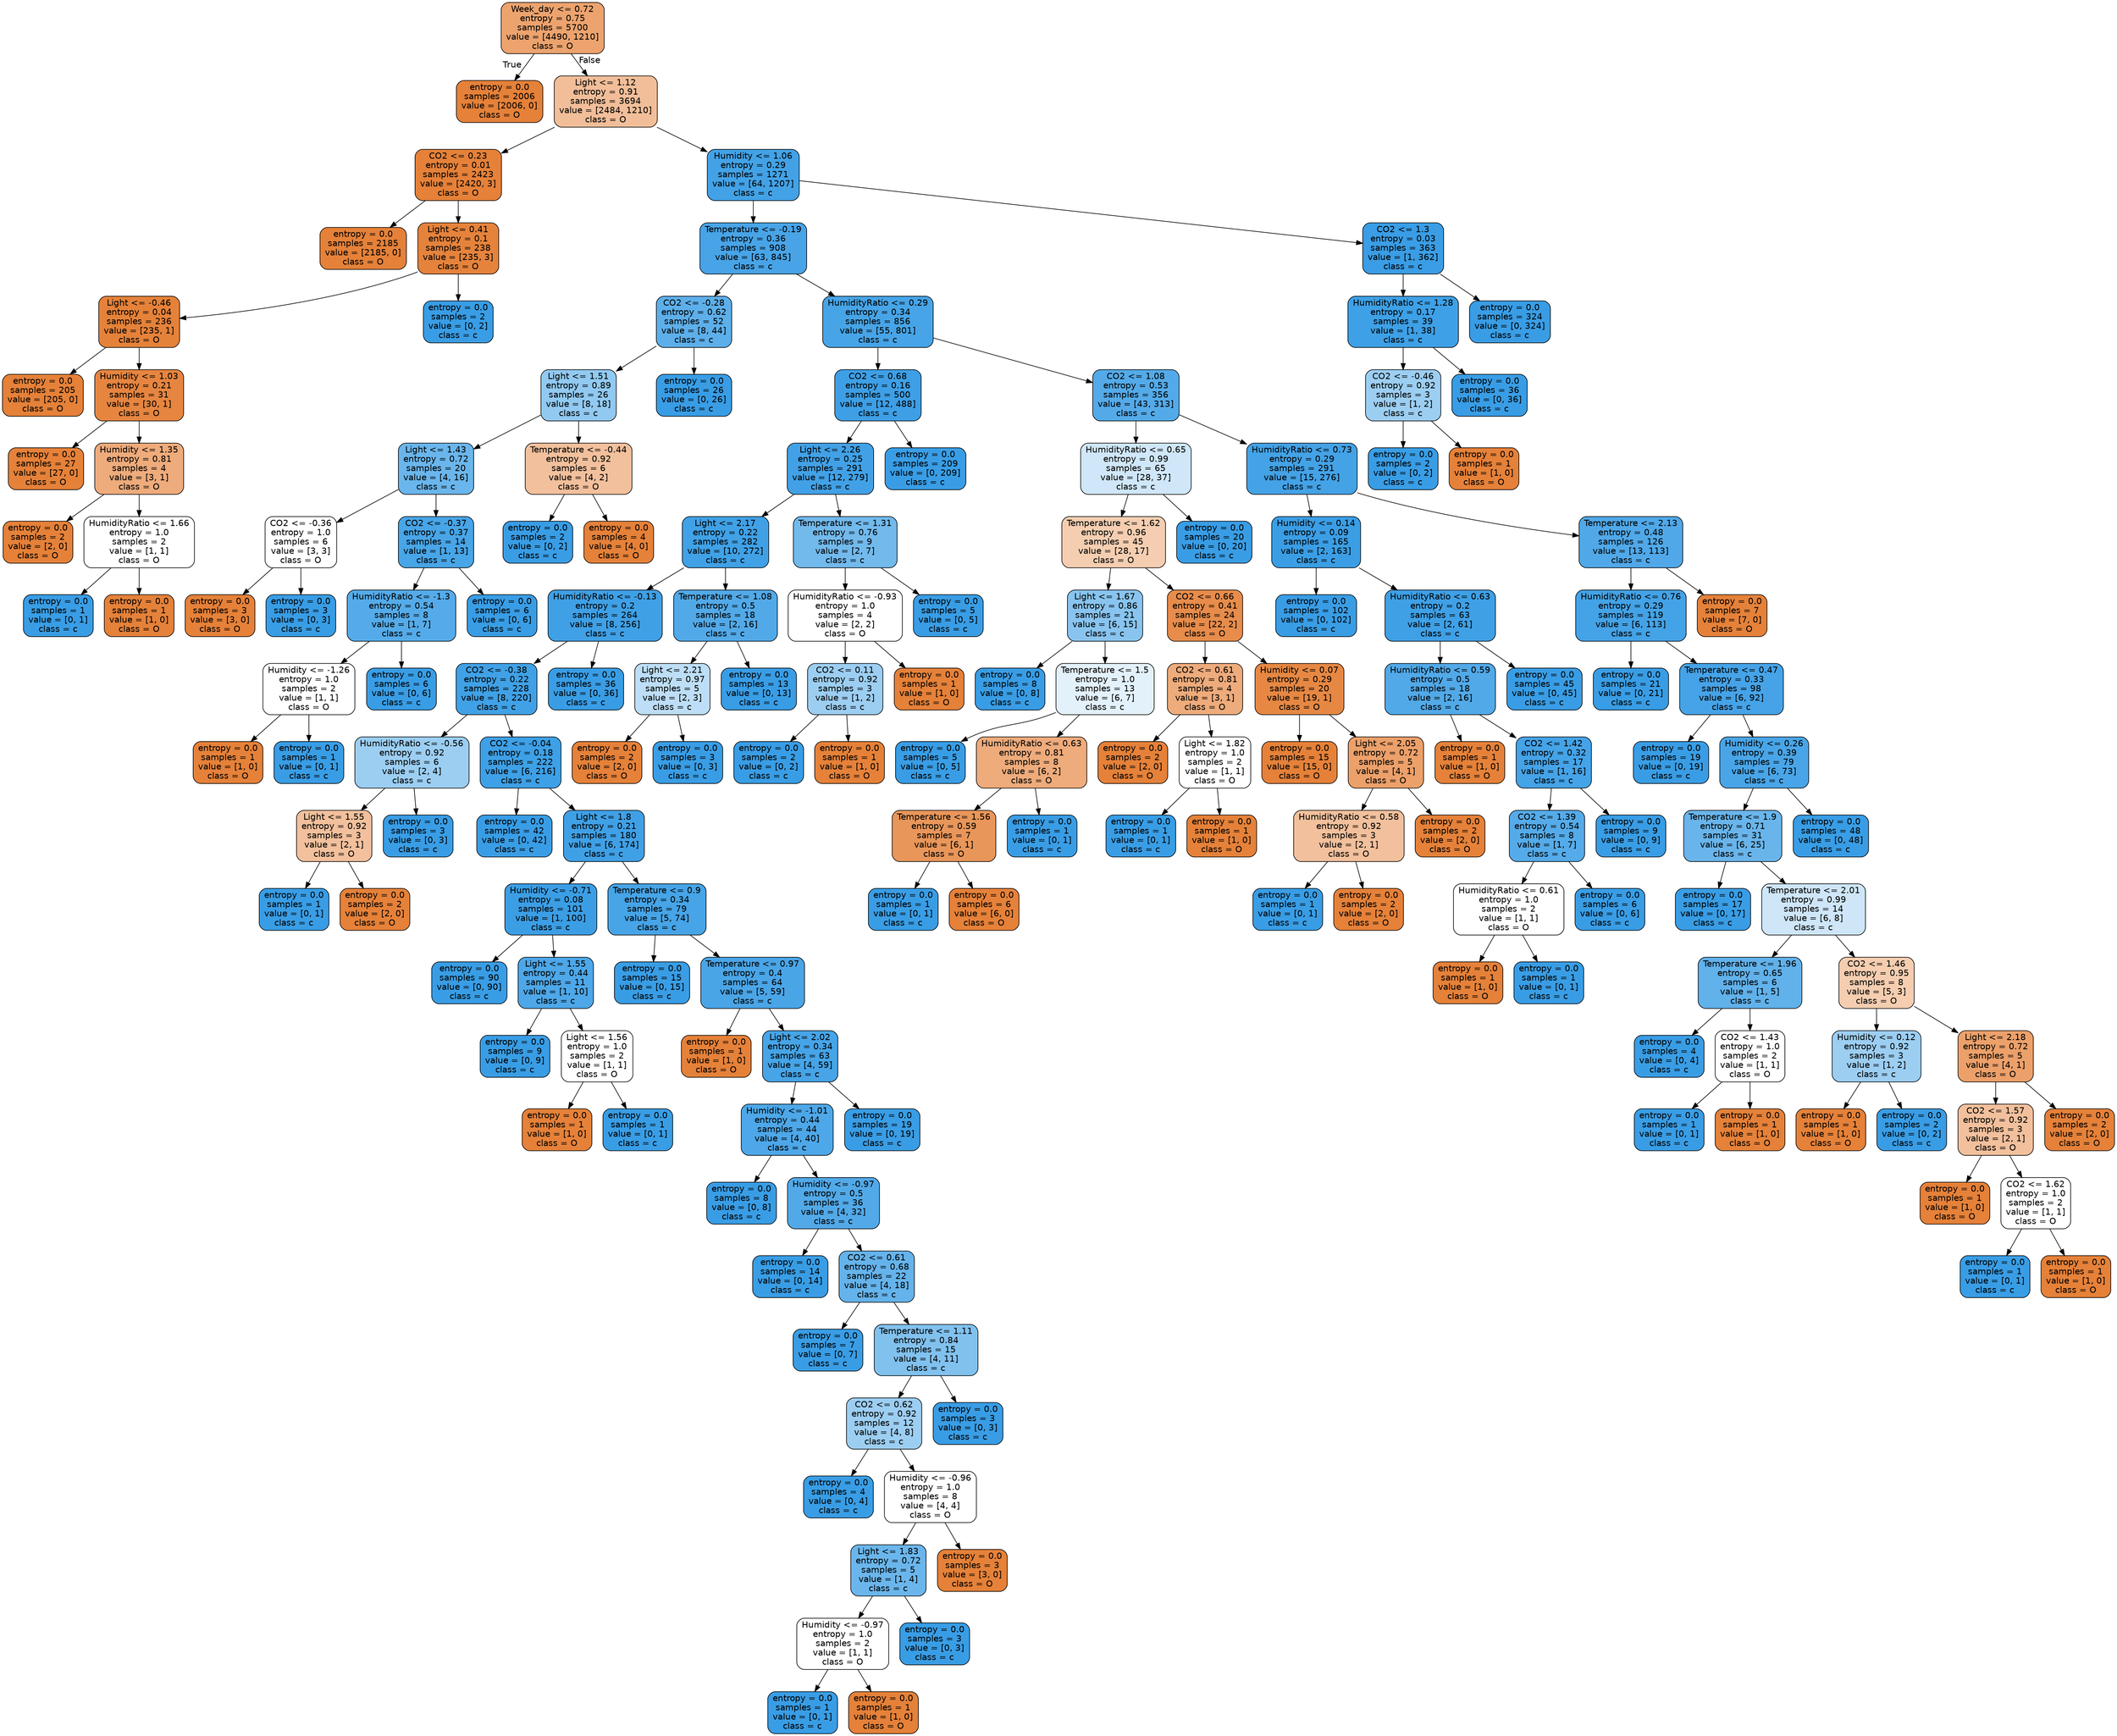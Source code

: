 digraph Tree {
node [shape=box, style="filled, rounded", color="black", fontname=helvetica] ;
edge [fontname=helvetica] ;
0 [label="Week_day <= 0.72\nentropy = 0.75\nsamples = 5700\nvalue = [4490, 1210]\nclass = O", fillcolor="#eca36e"] ;
1 [label="entropy = 0.0\nsamples = 2006\nvalue = [2006, 0]\nclass = O", fillcolor="#e58139"] ;
0 -> 1 [labeldistance=2.5, labelangle=45, headlabel="True"] ;
2 [label="Light <= 1.12\nentropy = 0.91\nsamples = 3694\nvalue = [2484, 1210]\nclass = O", fillcolor="#f2be99"] ;
0 -> 2 [labeldistance=2.5, labelangle=-45, headlabel="False"] ;
3 [label="CO2 <= 0.23\nentropy = 0.01\nsamples = 2423\nvalue = [2420, 3]\nclass = O", fillcolor="#e58139"] ;
2 -> 3 ;
4 [label="entropy = 0.0\nsamples = 2185\nvalue = [2185, 0]\nclass = O", fillcolor="#e58139"] ;
3 -> 4 ;
5 [label="Light <= 0.41\nentropy = 0.1\nsamples = 238\nvalue = [235, 3]\nclass = O", fillcolor="#e5833c"] ;
3 -> 5 ;
6 [label="Light <= -0.46\nentropy = 0.04\nsamples = 236\nvalue = [235, 1]\nclass = O", fillcolor="#e5823a"] ;
5 -> 6 ;
7 [label="entropy = 0.0\nsamples = 205\nvalue = [205, 0]\nclass = O", fillcolor="#e58139"] ;
6 -> 7 ;
8 [label="Humidity <= 1.03\nentropy = 0.21\nsamples = 31\nvalue = [30, 1]\nclass = O", fillcolor="#e68540"] ;
6 -> 8 ;
9 [label="entropy = 0.0\nsamples = 27\nvalue = [27, 0]\nclass = O", fillcolor="#e58139"] ;
8 -> 9 ;
10 [label="Humidity <= 1.35\nentropy = 0.81\nsamples = 4\nvalue = [3, 1]\nclass = O", fillcolor="#eeab7b"] ;
8 -> 10 ;
11 [label="entropy = 0.0\nsamples = 2\nvalue = [2, 0]\nclass = O", fillcolor="#e58139"] ;
10 -> 11 ;
12 [label="HumidityRatio <= 1.66\nentropy = 1.0\nsamples = 2\nvalue = [1, 1]\nclass = O", fillcolor="#ffffff"] ;
10 -> 12 ;
13 [label="entropy = 0.0\nsamples = 1\nvalue = [0, 1]\nclass = c", fillcolor="#399de5"] ;
12 -> 13 ;
14 [label="entropy = 0.0\nsamples = 1\nvalue = [1, 0]\nclass = O", fillcolor="#e58139"] ;
12 -> 14 ;
15 [label="entropy = 0.0\nsamples = 2\nvalue = [0, 2]\nclass = c", fillcolor="#399de5"] ;
5 -> 15 ;
16 [label="Humidity <= 1.06\nentropy = 0.29\nsamples = 1271\nvalue = [64, 1207]\nclass = c", fillcolor="#43a2e6"] ;
2 -> 16 ;
17 [label="Temperature <= -0.19\nentropy = 0.36\nsamples = 908\nvalue = [63, 845]\nclass = c", fillcolor="#48a4e7"] ;
16 -> 17 ;
18 [label="CO2 <= -0.28\nentropy = 0.62\nsamples = 52\nvalue = [8, 44]\nclass = c", fillcolor="#5dafea"] ;
17 -> 18 ;
19 [label="Light <= 1.51\nentropy = 0.89\nsamples = 26\nvalue = [8, 18]\nclass = c", fillcolor="#91c9f1"] ;
18 -> 19 ;
20 [label="Light <= 1.43\nentropy = 0.72\nsamples = 20\nvalue = [4, 16]\nclass = c", fillcolor="#6ab6ec"] ;
19 -> 20 ;
21 [label="CO2 <= -0.36\nentropy = 1.0\nsamples = 6\nvalue = [3, 3]\nclass = O", fillcolor="#ffffff"] ;
20 -> 21 ;
22 [label="entropy = 0.0\nsamples = 3\nvalue = [3, 0]\nclass = O", fillcolor="#e58139"] ;
21 -> 22 ;
23 [label="entropy = 0.0\nsamples = 3\nvalue = [0, 3]\nclass = c", fillcolor="#399de5"] ;
21 -> 23 ;
24 [label="CO2 <= -0.37\nentropy = 0.37\nsamples = 14\nvalue = [1, 13]\nclass = c", fillcolor="#48a5e7"] ;
20 -> 24 ;
25 [label="HumidityRatio <= -1.3\nentropy = 0.54\nsamples = 8\nvalue = [1, 7]\nclass = c", fillcolor="#55abe9"] ;
24 -> 25 ;
26 [label="Humidity <= -1.26\nentropy = 1.0\nsamples = 2\nvalue = [1, 1]\nclass = O", fillcolor="#ffffff"] ;
25 -> 26 ;
27 [label="entropy = 0.0\nsamples = 1\nvalue = [1, 0]\nclass = O", fillcolor="#e58139"] ;
26 -> 27 ;
28 [label="entropy = 0.0\nsamples = 1\nvalue = [0, 1]\nclass = c", fillcolor="#399de5"] ;
26 -> 28 ;
29 [label="entropy = 0.0\nsamples = 6\nvalue = [0, 6]\nclass = c", fillcolor="#399de5"] ;
25 -> 29 ;
30 [label="entropy = 0.0\nsamples = 6\nvalue = [0, 6]\nclass = c", fillcolor="#399de5"] ;
24 -> 30 ;
31 [label="Temperature <= -0.44\nentropy = 0.92\nsamples = 6\nvalue = [4, 2]\nclass = O", fillcolor="#f2c09c"] ;
19 -> 31 ;
32 [label="entropy = 0.0\nsamples = 2\nvalue = [0, 2]\nclass = c", fillcolor="#399de5"] ;
31 -> 32 ;
33 [label="entropy = 0.0\nsamples = 4\nvalue = [4, 0]\nclass = O", fillcolor="#e58139"] ;
31 -> 33 ;
34 [label="entropy = 0.0\nsamples = 26\nvalue = [0, 26]\nclass = c", fillcolor="#399de5"] ;
18 -> 34 ;
35 [label="HumidityRatio <= 0.29\nentropy = 0.34\nsamples = 856\nvalue = [55, 801]\nclass = c", fillcolor="#47a4e7"] ;
17 -> 35 ;
36 [label="CO2 <= 0.68\nentropy = 0.16\nsamples = 500\nvalue = [12, 488]\nclass = c", fillcolor="#3e9fe6"] ;
35 -> 36 ;
37 [label="Light <= 2.26\nentropy = 0.25\nsamples = 291\nvalue = [12, 279]\nclass = c", fillcolor="#42a1e6"] ;
36 -> 37 ;
38 [label="Light <= 2.17\nentropy = 0.22\nsamples = 282\nvalue = [10, 272]\nclass = c", fillcolor="#40a1e6"] ;
37 -> 38 ;
39 [label="HumidityRatio <= -0.13\nentropy = 0.2\nsamples = 264\nvalue = [8, 256]\nclass = c", fillcolor="#3fa0e6"] ;
38 -> 39 ;
40 [label="CO2 <= -0.38\nentropy = 0.22\nsamples = 228\nvalue = [8, 220]\nclass = c", fillcolor="#40a1e6"] ;
39 -> 40 ;
41 [label="HumidityRatio <= -0.56\nentropy = 0.92\nsamples = 6\nvalue = [2, 4]\nclass = c", fillcolor="#9ccef2"] ;
40 -> 41 ;
42 [label="Light <= 1.55\nentropy = 0.92\nsamples = 3\nvalue = [2, 1]\nclass = O", fillcolor="#f2c09c"] ;
41 -> 42 ;
43 [label="entropy = 0.0\nsamples = 1\nvalue = [0, 1]\nclass = c", fillcolor="#399de5"] ;
42 -> 43 ;
44 [label="entropy = 0.0\nsamples = 2\nvalue = [2, 0]\nclass = O", fillcolor="#e58139"] ;
42 -> 44 ;
45 [label="entropy = 0.0\nsamples = 3\nvalue = [0, 3]\nclass = c", fillcolor="#399de5"] ;
41 -> 45 ;
46 [label="CO2 <= -0.04\nentropy = 0.18\nsamples = 222\nvalue = [6, 216]\nclass = c", fillcolor="#3ea0e6"] ;
40 -> 46 ;
47 [label="entropy = 0.0\nsamples = 42\nvalue = [0, 42]\nclass = c", fillcolor="#399de5"] ;
46 -> 47 ;
48 [label="Light <= 1.8\nentropy = 0.21\nsamples = 180\nvalue = [6, 174]\nclass = c", fillcolor="#40a0e6"] ;
46 -> 48 ;
49 [label="Humidity <= -0.71\nentropy = 0.08\nsamples = 101\nvalue = [1, 100]\nclass = c", fillcolor="#3b9ee5"] ;
48 -> 49 ;
50 [label="entropy = 0.0\nsamples = 90\nvalue = [0, 90]\nclass = c", fillcolor="#399de5"] ;
49 -> 50 ;
51 [label="Light <= 1.55\nentropy = 0.44\nsamples = 11\nvalue = [1, 10]\nclass = c", fillcolor="#4da7e8"] ;
49 -> 51 ;
52 [label="entropy = 0.0\nsamples = 9\nvalue = [0, 9]\nclass = c", fillcolor="#399de5"] ;
51 -> 52 ;
53 [label="Light <= 1.56\nentropy = 1.0\nsamples = 2\nvalue = [1, 1]\nclass = O", fillcolor="#ffffff"] ;
51 -> 53 ;
54 [label="entropy = 0.0\nsamples = 1\nvalue = [1, 0]\nclass = O", fillcolor="#e58139"] ;
53 -> 54 ;
55 [label="entropy = 0.0\nsamples = 1\nvalue = [0, 1]\nclass = c", fillcolor="#399de5"] ;
53 -> 55 ;
56 [label="Temperature <= 0.9\nentropy = 0.34\nsamples = 79\nvalue = [5, 74]\nclass = c", fillcolor="#46a4e7"] ;
48 -> 56 ;
57 [label="entropy = 0.0\nsamples = 15\nvalue = [0, 15]\nclass = c", fillcolor="#399de5"] ;
56 -> 57 ;
58 [label="Temperature <= 0.97\nentropy = 0.4\nsamples = 64\nvalue = [5, 59]\nclass = c", fillcolor="#4aa5e7"] ;
56 -> 58 ;
59 [label="entropy = 0.0\nsamples = 1\nvalue = [1, 0]\nclass = O", fillcolor="#e58139"] ;
58 -> 59 ;
60 [label="Light <= 2.02\nentropy = 0.34\nsamples = 63\nvalue = [4, 59]\nclass = c", fillcolor="#46a4e7"] ;
58 -> 60 ;
61 [label="Humidity <= -1.01\nentropy = 0.44\nsamples = 44\nvalue = [4, 40]\nclass = c", fillcolor="#4da7e8"] ;
60 -> 61 ;
62 [label="entropy = 0.0\nsamples = 8\nvalue = [0, 8]\nclass = c", fillcolor="#399de5"] ;
61 -> 62 ;
63 [label="Humidity <= -0.97\nentropy = 0.5\nsamples = 36\nvalue = [4, 32]\nclass = c", fillcolor="#52a9e8"] ;
61 -> 63 ;
64 [label="entropy = 0.0\nsamples = 14\nvalue = [0, 14]\nclass = c", fillcolor="#399de5"] ;
63 -> 64 ;
65 [label="CO2 <= 0.61\nentropy = 0.68\nsamples = 22\nvalue = [4, 18]\nclass = c", fillcolor="#65b3eb"] ;
63 -> 65 ;
66 [label="entropy = 0.0\nsamples = 7\nvalue = [0, 7]\nclass = c", fillcolor="#399de5"] ;
65 -> 66 ;
67 [label="Temperature <= 1.11\nentropy = 0.84\nsamples = 15\nvalue = [4, 11]\nclass = c", fillcolor="#81c1ee"] ;
65 -> 67 ;
68 [label="CO2 <= 0.62\nentropy = 0.92\nsamples = 12\nvalue = [4, 8]\nclass = c", fillcolor="#9ccef2"] ;
67 -> 68 ;
69 [label="entropy = 0.0\nsamples = 4\nvalue = [0, 4]\nclass = c", fillcolor="#399de5"] ;
68 -> 69 ;
70 [label="Humidity <= -0.96\nentropy = 1.0\nsamples = 8\nvalue = [4, 4]\nclass = O", fillcolor="#ffffff"] ;
68 -> 70 ;
71 [label="Light <= 1.83\nentropy = 0.72\nsamples = 5\nvalue = [1, 4]\nclass = c", fillcolor="#6ab6ec"] ;
70 -> 71 ;
72 [label="Humidity <= -0.97\nentropy = 1.0\nsamples = 2\nvalue = [1, 1]\nclass = O", fillcolor="#ffffff"] ;
71 -> 72 ;
73 [label="entropy = 0.0\nsamples = 1\nvalue = [0, 1]\nclass = c", fillcolor="#399de5"] ;
72 -> 73 ;
74 [label="entropy = 0.0\nsamples = 1\nvalue = [1, 0]\nclass = O", fillcolor="#e58139"] ;
72 -> 74 ;
75 [label="entropy = 0.0\nsamples = 3\nvalue = [0, 3]\nclass = c", fillcolor="#399de5"] ;
71 -> 75 ;
76 [label="entropy = 0.0\nsamples = 3\nvalue = [3, 0]\nclass = O", fillcolor="#e58139"] ;
70 -> 76 ;
77 [label="entropy = 0.0\nsamples = 3\nvalue = [0, 3]\nclass = c", fillcolor="#399de5"] ;
67 -> 77 ;
78 [label="entropy = 0.0\nsamples = 19\nvalue = [0, 19]\nclass = c", fillcolor="#399de5"] ;
60 -> 78 ;
79 [label="entropy = 0.0\nsamples = 36\nvalue = [0, 36]\nclass = c", fillcolor="#399de5"] ;
39 -> 79 ;
80 [label="Temperature <= 1.08\nentropy = 0.5\nsamples = 18\nvalue = [2, 16]\nclass = c", fillcolor="#52a9e8"] ;
38 -> 80 ;
81 [label="Light <= 2.21\nentropy = 0.97\nsamples = 5\nvalue = [2, 3]\nclass = c", fillcolor="#bddef6"] ;
80 -> 81 ;
82 [label="entropy = 0.0\nsamples = 2\nvalue = [2, 0]\nclass = O", fillcolor="#e58139"] ;
81 -> 82 ;
83 [label="entropy = 0.0\nsamples = 3\nvalue = [0, 3]\nclass = c", fillcolor="#399de5"] ;
81 -> 83 ;
84 [label="entropy = 0.0\nsamples = 13\nvalue = [0, 13]\nclass = c", fillcolor="#399de5"] ;
80 -> 84 ;
85 [label="Temperature <= 1.31\nentropy = 0.76\nsamples = 9\nvalue = [2, 7]\nclass = c", fillcolor="#72b9ec"] ;
37 -> 85 ;
86 [label="HumidityRatio <= -0.93\nentropy = 1.0\nsamples = 4\nvalue = [2, 2]\nclass = O", fillcolor="#ffffff"] ;
85 -> 86 ;
87 [label="CO2 <= 0.11\nentropy = 0.92\nsamples = 3\nvalue = [1, 2]\nclass = c", fillcolor="#9ccef2"] ;
86 -> 87 ;
88 [label="entropy = 0.0\nsamples = 2\nvalue = [0, 2]\nclass = c", fillcolor="#399de5"] ;
87 -> 88 ;
89 [label="entropy = 0.0\nsamples = 1\nvalue = [1, 0]\nclass = O", fillcolor="#e58139"] ;
87 -> 89 ;
90 [label="entropy = 0.0\nsamples = 1\nvalue = [1, 0]\nclass = O", fillcolor="#e58139"] ;
86 -> 90 ;
91 [label="entropy = 0.0\nsamples = 5\nvalue = [0, 5]\nclass = c", fillcolor="#399de5"] ;
85 -> 91 ;
92 [label="entropy = 0.0\nsamples = 209\nvalue = [0, 209]\nclass = c", fillcolor="#399de5"] ;
36 -> 92 ;
93 [label="CO2 <= 1.08\nentropy = 0.53\nsamples = 356\nvalue = [43, 313]\nclass = c", fillcolor="#54aae9"] ;
35 -> 93 ;
94 [label="HumidityRatio <= 0.65\nentropy = 0.99\nsamples = 65\nvalue = [28, 37]\nclass = c", fillcolor="#cfe7f9"] ;
93 -> 94 ;
95 [label="Temperature <= 1.62\nentropy = 0.96\nsamples = 45\nvalue = [28, 17]\nclass = O", fillcolor="#f5ceb1"] ;
94 -> 95 ;
96 [label="Light <= 1.67\nentropy = 0.86\nsamples = 21\nvalue = [6, 15]\nclass = c", fillcolor="#88c4ef"] ;
95 -> 96 ;
97 [label="entropy = 0.0\nsamples = 8\nvalue = [0, 8]\nclass = c", fillcolor="#399de5"] ;
96 -> 97 ;
98 [label="Temperature <= 1.5\nentropy = 1.0\nsamples = 13\nvalue = [6, 7]\nclass = c", fillcolor="#e3f1fb"] ;
96 -> 98 ;
99 [label="entropy = 0.0\nsamples = 5\nvalue = [0, 5]\nclass = c", fillcolor="#399de5"] ;
98 -> 99 ;
100 [label="HumidityRatio <= 0.63\nentropy = 0.81\nsamples = 8\nvalue = [6, 2]\nclass = O", fillcolor="#eeab7b"] ;
98 -> 100 ;
101 [label="Temperature <= 1.56\nentropy = 0.59\nsamples = 7\nvalue = [6, 1]\nclass = O", fillcolor="#e9965a"] ;
100 -> 101 ;
102 [label="entropy = 0.0\nsamples = 1\nvalue = [0, 1]\nclass = c", fillcolor="#399de5"] ;
101 -> 102 ;
103 [label="entropy = 0.0\nsamples = 6\nvalue = [6, 0]\nclass = O", fillcolor="#e58139"] ;
101 -> 103 ;
104 [label="entropy = 0.0\nsamples = 1\nvalue = [0, 1]\nclass = c", fillcolor="#399de5"] ;
100 -> 104 ;
105 [label="CO2 <= 0.66\nentropy = 0.41\nsamples = 24\nvalue = [22, 2]\nclass = O", fillcolor="#e78c4b"] ;
95 -> 105 ;
106 [label="CO2 <= 0.61\nentropy = 0.81\nsamples = 4\nvalue = [3, 1]\nclass = O", fillcolor="#eeab7b"] ;
105 -> 106 ;
107 [label="entropy = 0.0\nsamples = 2\nvalue = [2, 0]\nclass = O", fillcolor="#e58139"] ;
106 -> 107 ;
108 [label="Light <= 1.82\nentropy = 1.0\nsamples = 2\nvalue = [1, 1]\nclass = O", fillcolor="#ffffff"] ;
106 -> 108 ;
109 [label="entropy = 0.0\nsamples = 1\nvalue = [0, 1]\nclass = c", fillcolor="#399de5"] ;
108 -> 109 ;
110 [label="entropy = 0.0\nsamples = 1\nvalue = [1, 0]\nclass = O", fillcolor="#e58139"] ;
108 -> 110 ;
111 [label="Humidity <= 0.07\nentropy = 0.29\nsamples = 20\nvalue = [19, 1]\nclass = O", fillcolor="#e68843"] ;
105 -> 111 ;
112 [label="entropy = 0.0\nsamples = 15\nvalue = [15, 0]\nclass = O", fillcolor="#e58139"] ;
111 -> 112 ;
113 [label="Light <= 2.05\nentropy = 0.72\nsamples = 5\nvalue = [4, 1]\nclass = O", fillcolor="#eca06a"] ;
111 -> 113 ;
114 [label="HumidityRatio <= 0.58\nentropy = 0.92\nsamples = 3\nvalue = [2, 1]\nclass = O", fillcolor="#f2c09c"] ;
113 -> 114 ;
115 [label="entropy = 0.0\nsamples = 1\nvalue = [0, 1]\nclass = c", fillcolor="#399de5"] ;
114 -> 115 ;
116 [label="entropy = 0.0\nsamples = 2\nvalue = [2, 0]\nclass = O", fillcolor="#e58139"] ;
114 -> 116 ;
117 [label="entropy = 0.0\nsamples = 2\nvalue = [2, 0]\nclass = O", fillcolor="#e58139"] ;
113 -> 117 ;
118 [label="entropy = 0.0\nsamples = 20\nvalue = [0, 20]\nclass = c", fillcolor="#399de5"] ;
94 -> 118 ;
119 [label="HumidityRatio <= 0.73\nentropy = 0.29\nsamples = 291\nvalue = [15, 276]\nclass = c", fillcolor="#44a2e6"] ;
93 -> 119 ;
120 [label="Humidity <= 0.14\nentropy = 0.09\nsamples = 165\nvalue = [2, 163]\nclass = c", fillcolor="#3b9ee5"] ;
119 -> 120 ;
121 [label="entropy = 0.0\nsamples = 102\nvalue = [0, 102]\nclass = c", fillcolor="#399de5"] ;
120 -> 121 ;
122 [label="HumidityRatio <= 0.63\nentropy = 0.2\nsamples = 63\nvalue = [2, 61]\nclass = c", fillcolor="#3fa0e6"] ;
120 -> 122 ;
123 [label="HumidityRatio <= 0.59\nentropy = 0.5\nsamples = 18\nvalue = [2, 16]\nclass = c", fillcolor="#52a9e8"] ;
122 -> 123 ;
124 [label="entropy = 0.0\nsamples = 1\nvalue = [1, 0]\nclass = O", fillcolor="#e58139"] ;
123 -> 124 ;
125 [label="CO2 <= 1.42\nentropy = 0.32\nsamples = 17\nvalue = [1, 16]\nclass = c", fillcolor="#45a3e7"] ;
123 -> 125 ;
126 [label="CO2 <= 1.39\nentropy = 0.54\nsamples = 8\nvalue = [1, 7]\nclass = c", fillcolor="#55abe9"] ;
125 -> 126 ;
127 [label="HumidityRatio <= 0.61\nentropy = 1.0\nsamples = 2\nvalue = [1, 1]\nclass = O", fillcolor="#ffffff"] ;
126 -> 127 ;
128 [label="entropy = 0.0\nsamples = 1\nvalue = [1, 0]\nclass = O", fillcolor="#e58139"] ;
127 -> 128 ;
129 [label="entropy = 0.0\nsamples = 1\nvalue = [0, 1]\nclass = c", fillcolor="#399de5"] ;
127 -> 129 ;
130 [label="entropy = 0.0\nsamples = 6\nvalue = [0, 6]\nclass = c", fillcolor="#399de5"] ;
126 -> 130 ;
131 [label="entropy = 0.0\nsamples = 9\nvalue = [0, 9]\nclass = c", fillcolor="#399de5"] ;
125 -> 131 ;
132 [label="entropy = 0.0\nsamples = 45\nvalue = [0, 45]\nclass = c", fillcolor="#399de5"] ;
122 -> 132 ;
133 [label="Temperature <= 2.13\nentropy = 0.48\nsamples = 126\nvalue = [13, 113]\nclass = c", fillcolor="#50a8e8"] ;
119 -> 133 ;
134 [label="HumidityRatio <= 0.76\nentropy = 0.29\nsamples = 119\nvalue = [6, 113]\nclass = c", fillcolor="#44a2e6"] ;
133 -> 134 ;
135 [label="entropy = 0.0\nsamples = 21\nvalue = [0, 21]\nclass = c", fillcolor="#399de5"] ;
134 -> 135 ;
136 [label="Temperature <= 0.47\nentropy = 0.33\nsamples = 98\nvalue = [6, 92]\nclass = c", fillcolor="#46a3e7"] ;
134 -> 136 ;
137 [label="entropy = 0.0\nsamples = 19\nvalue = [0, 19]\nclass = c", fillcolor="#399de5"] ;
136 -> 137 ;
138 [label="Humidity <= 0.26\nentropy = 0.39\nsamples = 79\nvalue = [6, 73]\nclass = c", fillcolor="#49a5e7"] ;
136 -> 138 ;
139 [label="Temperature <= 1.9\nentropy = 0.71\nsamples = 31\nvalue = [6, 25]\nclass = c", fillcolor="#69b5eb"] ;
138 -> 139 ;
140 [label="entropy = 0.0\nsamples = 17\nvalue = [0, 17]\nclass = c", fillcolor="#399de5"] ;
139 -> 140 ;
141 [label="Temperature <= 2.01\nentropy = 0.99\nsamples = 14\nvalue = [6, 8]\nclass = c", fillcolor="#cee6f8"] ;
139 -> 141 ;
142 [label="Temperature <= 1.96\nentropy = 0.65\nsamples = 6\nvalue = [1, 5]\nclass = c", fillcolor="#61b1ea"] ;
141 -> 142 ;
143 [label="entropy = 0.0\nsamples = 4\nvalue = [0, 4]\nclass = c", fillcolor="#399de5"] ;
142 -> 143 ;
144 [label="CO2 <= 1.43\nentropy = 1.0\nsamples = 2\nvalue = [1, 1]\nclass = O", fillcolor="#ffffff"] ;
142 -> 144 ;
145 [label="entropy = 0.0\nsamples = 1\nvalue = [0, 1]\nclass = c", fillcolor="#399de5"] ;
144 -> 145 ;
146 [label="entropy = 0.0\nsamples = 1\nvalue = [1, 0]\nclass = O", fillcolor="#e58139"] ;
144 -> 146 ;
147 [label="CO2 <= 1.46\nentropy = 0.95\nsamples = 8\nvalue = [5, 3]\nclass = O", fillcolor="#f5cdb0"] ;
141 -> 147 ;
148 [label="Humidity <= 0.12\nentropy = 0.92\nsamples = 3\nvalue = [1, 2]\nclass = c", fillcolor="#9ccef2"] ;
147 -> 148 ;
149 [label="entropy = 0.0\nsamples = 1\nvalue = [1, 0]\nclass = O", fillcolor="#e58139"] ;
148 -> 149 ;
150 [label="entropy = 0.0\nsamples = 2\nvalue = [0, 2]\nclass = c", fillcolor="#399de5"] ;
148 -> 150 ;
151 [label="Light <= 2.18\nentropy = 0.72\nsamples = 5\nvalue = [4, 1]\nclass = O", fillcolor="#eca06a"] ;
147 -> 151 ;
152 [label="CO2 <= 1.57\nentropy = 0.92\nsamples = 3\nvalue = [2, 1]\nclass = O", fillcolor="#f2c09c"] ;
151 -> 152 ;
153 [label="entropy = 0.0\nsamples = 1\nvalue = [1, 0]\nclass = O", fillcolor="#e58139"] ;
152 -> 153 ;
154 [label="CO2 <= 1.62\nentropy = 1.0\nsamples = 2\nvalue = [1, 1]\nclass = O", fillcolor="#ffffff"] ;
152 -> 154 ;
155 [label="entropy = 0.0\nsamples = 1\nvalue = [0, 1]\nclass = c", fillcolor="#399de5"] ;
154 -> 155 ;
156 [label="entropy = 0.0\nsamples = 1\nvalue = [1, 0]\nclass = O", fillcolor="#e58139"] ;
154 -> 156 ;
157 [label="entropy = 0.0\nsamples = 2\nvalue = [2, 0]\nclass = O", fillcolor="#e58139"] ;
151 -> 157 ;
158 [label="entropy = 0.0\nsamples = 48\nvalue = [0, 48]\nclass = c", fillcolor="#399de5"] ;
138 -> 158 ;
159 [label="entropy = 0.0\nsamples = 7\nvalue = [7, 0]\nclass = O", fillcolor="#e58139"] ;
133 -> 159 ;
160 [label="CO2 <= 1.3\nentropy = 0.03\nsamples = 363\nvalue = [1, 362]\nclass = c", fillcolor="#3a9de5"] ;
16 -> 160 ;
161 [label="HumidityRatio <= 1.28\nentropy = 0.17\nsamples = 39\nvalue = [1, 38]\nclass = c", fillcolor="#3ea0e6"] ;
160 -> 161 ;
162 [label="CO2 <= -0.46\nentropy = 0.92\nsamples = 3\nvalue = [1, 2]\nclass = c", fillcolor="#9ccef2"] ;
161 -> 162 ;
163 [label="entropy = 0.0\nsamples = 2\nvalue = [0, 2]\nclass = c", fillcolor="#399de5"] ;
162 -> 163 ;
164 [label="entropy = 0.0\nsamples = 1\nvalue = [1, 0]\nclass = O", fillcolor="#e58139"] ;
162 -> 164 ;
165 [label="entropy = 0.0\nsamples = 36\nvalue = [0, 36]\nclass = c", fillcolor="#399de5"] ;
161 -> 165 ;
166 [label="entropy = 0.0\nsamples = 324\nvalue = [0, 324]\nclass = c", fillcolor="#399de5"] ;
160 -> 166 ;
}